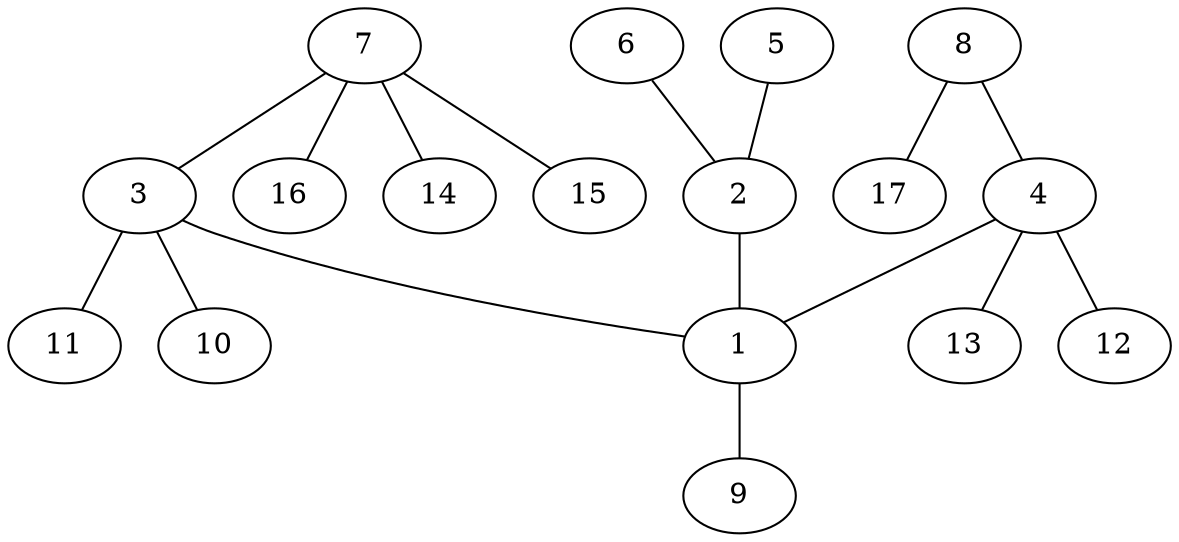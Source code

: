 graph molecule_383 {
	1	 [chem=C];
	9	 [chem=H];
	1 -- 9	 [valence=1];
	2	 [chem=N];
	2 -- 1	 [valence=1];
	3	 [chem=C];
	3 -- 1	 [valence=1];
	10	 [chem=H];
	3 -- 10	 [valence=1];
	11	 [chem=H];
	3 -- 11	 [valence=1];
	4	 [chem=C];
	4 -- 1	 [valence=1];
	12	 [chem=H];
	4 -- 12	 [valence=1];
	13	 [chem=H];
	4 -- 13	 [valence=1];
	5	 [chem=O];
	5 -- 2	 [valence=2];
	6	 [chem=O];
	6 -- 2	 [valence=1];
	7	 [chem=C];
	7 -- 3	 [valence=1];
	14	 [chem=H];
	7 -- 14	 [valence=1];
	15	 [chem=H];
	7 -- 15	 [valence=1];
	16	 [chem=H];
	7 -- 16	 [valence=1];
	8	 [chem=O];
	8 -- 4	 [valence=1];
	17	 [chem=H];
	8 -- 17	 [valence=1];
}

